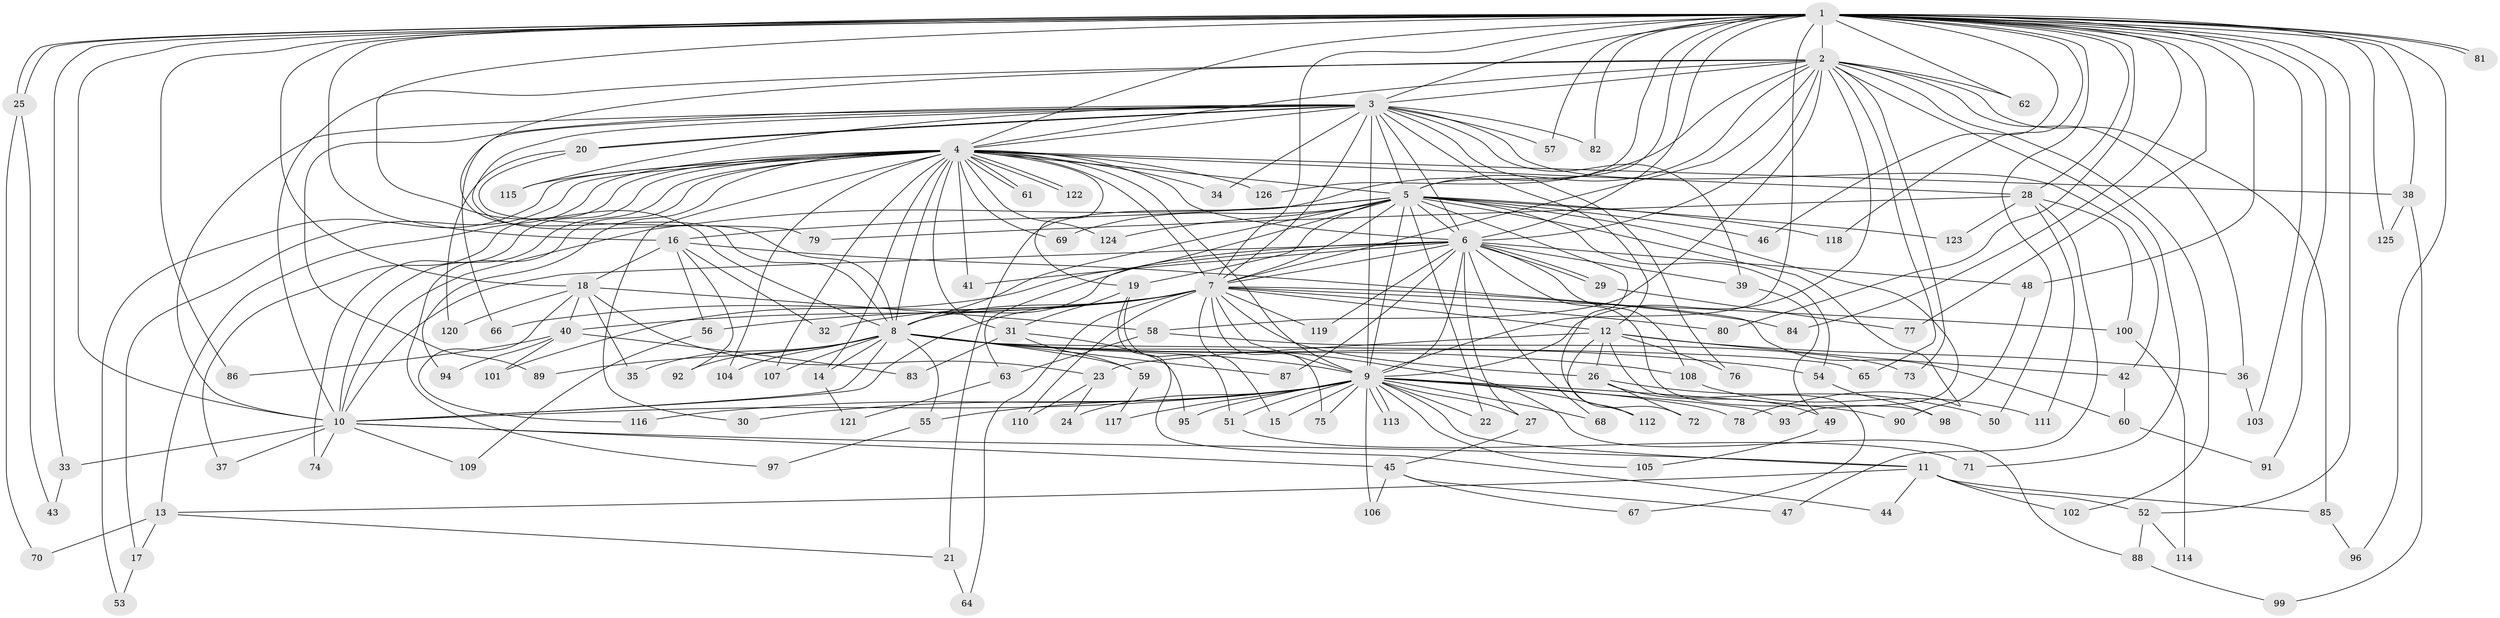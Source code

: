 // Generated by graph-tools (version 1.1) at 2025/13/03/09/25 04:13:58]
// undirected, 126 vertices, 277 edges
graph export_dot {
graph [start="1"]
  node [color=gray90,style=filled];
  1;
  2;
  3;
  4;
  5;
  6;
  7;
  8;
  9;
  10;
  11;
  12;
  13;
  14;
  15;
  16;
  17;
  18;
  19;
  20;
  21;
  22;
  23;
  24;
  25;
  26;
  27;
  28;
  29;
  30;
  31;
  32;
  33;
  34;
  35;
  36;
  37;
  38;
  39;
  40;
  41;
  42;
  43;
  44;
  45;
  46;
  47;
  48;
  49;
  50;
  51;
  52;
  53;
  54;
  55;
  56;
  57;
  58;
  59;
  60;
  61;
  62;
  63;
  64;
  65;
  66;
  67;
  68;
  69;
  70;
  71;
  72;
  73;
  74;
  75;
  76;
  77;
  78;
  79;
  80;
  81;
  82;
  83;
  84;
  85;
  86;
  87;
  88;
  89;
  90;
  91;
  92;
  93;
  94;
  95;
  96;
  97;
  98;
  99;
  100;
  101;
  102;
  103;
  104;
  105;
  106;
  107;
  108;
  109;
  110;
  111;
  112;
  113;
  114;
  115;
  116;
  117;
  118;
  119;
  120;
  121;
  122;
  123;
  124;
  125;
  126;
  1 -- 2;
  1 -- 3;
  1 -- 4;
  1 -- 5;
  1 -- 6;
  1 -- 7;
  1 -- 8;
  1 -- 9;
  1 -- 10;
  1 -- 16;
  1 -- 18;
  1 -- 25;
  1 -- 25;
  1 -- 28;
  1 -- 33;
  1 -- 38;
  1 -- 46;
  1 -- 48;
  1 -- 50;
  1 -- 52;
  1 -- 57;
  1 -- 62;
  1 -- 77;
  1 -- 80;
  1 -- 81;
  1 -- 81;
  1 -- 82;
  1 -- 84;
  1 -- 86;
  1 -- 91;
  1 -- 96;
  1 -- 103;
  1 -- 118;
  1 -- 125;
  1 -- 126;
  2 -- 3;
  2 -- 4;
  2 -- 5;
  2 -- 6;
  2 -- 7;
  2 -- 8;
  2 -- 9;
  2 -- 10;
  2 -- 21;
  2 -- 36;
  2 -- 58;
  2 -- 62;
  2 -- 65;
  2 -- 71;
  2 -- 73;
  2 -- 85;
  2 -- 102;
  3 -- 4;
  3 -- 5;
  3 -- 6;
  3 -- 7;
  3 -- 8;
  3 -- 9;
  3 -- 10;
  3 -- 12;
  3 -- 20;
  3 -- 20;
  3 -- 34;
  3 -- 39;
  3 -- 42;
  3 -- 57;
  3 -- 66;
  3 -- 76;
  3 -- 82;
  3 -- 89;
  3 -- 115;
  4 -- 5;
  4 -- 6;
  4 -- 7;
  4 -- 8;
  4 -- 9;
  4 -- 10;
  4 -- 13;
  4 -- 14;
  4 -- 17;
  4 -- 19;
  4 -- 28;
  4 -- 30;
  4 -- 31;
  4 -- 34;
  4 -- 37;
  4 -- 38;
  4 -- 41;
  4 -- 53;
  4 -- 61;
  4 -- 61;
  4 -- 69;
  4 -- 74;
  4 -- 94;
  4 -- 97;
  4 -- 104;
  4 -- 107;
  4 -- 115;
  4 -- 122;
  4 -- 122;
  4 -- 124;
  4 -- 126;
  5 -- 6;
  5 -- 7;
  5 -- 8;
  5 -- 9;
  5 -- 10;
  5 -- 16;
  5 -- 19;
  5 -- 22;
  5 -- 46;
  5 -- 54;
  5 -- 63;
  5 -- 69;
  5 -- 72;
  5 -- 78;
  5 -- 93;
  5 -- 118;
  5 -- 123;
  5 -- 124;
  6 -- 7;
  6 -- 8;
  6 -- 9;
  6 -- 10;
  6 -- 27;
  6 -- 29;
  6 -- 29;
  6 -- 39;
  6 -- 41;
  6 -- 48;
  6 -- 68;
  6 -- 87;
  6 -- 98;
  6 -- 101;
  6 -- 108;
  6 -- 119;
  7 -- 8;
  7 -- 9;
  7 -- 10;
  7 -- 12;
  7 -- 15;
  7 -- 26;
  7 -- 32;
  7 -- 40;
  7 -- 56;
  7 -- 64;
  7 -- 66;
  7 -- 75;
  7 -- 80;
  7 -- 84;
  7 -- 100;
  7 -- 110;
  7 -- 119;
  8 -- 9;
  8 -- 10;
  8 -- 14;
  8 -- 35;
  8 -- 54;
  8 -- 55;
  8 -- 59;
  8 -- 65;
  8 -- 87;
  8 -- 88;
  8 -- 89;
  8 -- 92;
  8 -- 104;
  8 -- 107;
  8 -- 108;
  9 -- 10;
  9 -- 11;
  9 -- 15;
  9 -- 22;
  9 -- 24;
  9 -- 27;
  9 -- 30;
  9 -- 51;
  9 -- 55;
  9 -- 68;
  9 -- 75;
  9 -- 78;
  9 -- 90;
  9 -- 93;
  9 -- 95;
  9 -- 105;
  9 -- 106;
  9 -- 112;
  9 -- 113;
  9 -- 113;
  9 -- 116;
  9 -- 117;
  10 -- 11;
  10 -- 33;
  10 -- 37;
  10 -- 45;
  10 -- 74;
  10 -- 109;
  11 -- 13;
  11 -- 44;
  11 -- 52;
  11 -- 85;
  11 -- 102;
  12 -- 23;
  12 -- 26;
  12 -- 36;
  12 -- 42;
  12 -- 67;
  12 -- 76;
  12 -- 112;
  13 -- 17;
  13 -- 21;
  13 -- 70;
  14 -- 121;
  16 -- 18;
  16 -- 32;
  16 -- 56;
  16 -- 60;
  16 -- 92;
  17 -- 53;
  18 -- 23;
  18 -- 35;
  18 -- 40;
  18 -- 58;
  18 -- 116;
  18 -- 120;
  19 -- 31;
  19 -- 44;
  19 -- 51;
  20 -- 79;
  20 -- 120;
  21 -- 64;
  23 -- 24;
  23 -- 110;
  25 -- 43;
  25 -- 70;
  26 -- 49;
  26 -- 50;
  26 -- 72;
  27 -- 45;
  28 -- 47;
  28 -- 79;
  28 -- 100;
  28 -- 111;
  28 -- 123;
  29 -- 77;
  31 -- 59;
  31 -- 83;
  31 -- 95;
  33 -- 43;
  36 -- 103;
  38 -- 99;
  38 -- 125;
  39 -- 49;
  40 -- 83;
  40 -- 86;
  40 -- 94;
  40 -- 101;
  42 -- 60;
  45 -- 47;
  45 -- 67;
  45 -- 106;
  48 -- 90;
  49 -- 105;
  51 -- 71;
  52 -- 88;
  52 -- 114;
  54 -- 98;
  55 -- 97;
  56 -- 109;
  58 -- 63;
  58 -- 73;
  59 -- 117;
  60 -- 91;
  63 -- 121;
  85 -- 96;
  88 -- 99;
  100 -- 114;
  108 -- 111;
}
